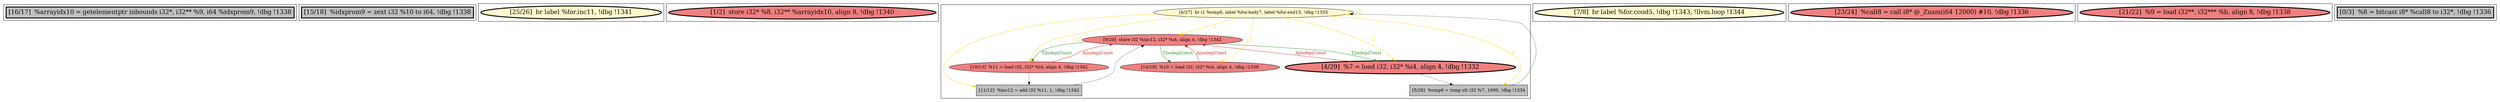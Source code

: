 
digraph G {





subgraph cluster8 {


node3936 [penwidth=3.0,fontsize=20,fillcolor=grey,label="[16/17]  %arrayidx10 = getelementptr inbounds i32*, i32** %9, i64 %idxprom9, !dbg !1338",shape=rectangle,style=filled ]



}

subgraph cluster7 {


node3935 [penwidth=3.0,fontsize=20,fillcolor=grey,label="[15/18]  %idxprom9 = zext i32 %10 to i64, !dbg !1338",shape=rectangle,style=filled ]



}

subgraph cluster6 {


node3934 [penwidth=3.0,fontsize=20,fillcolor=lemonchiffon,label="[25/26]  br label %for.inc11, !dbg !1341",shape=ellipse,style=filled ]



}

subgraph cluster0 {


node3922 [penwidth=3.0,fontsize=20,fillcolor=lightcoral,label="[1/2]  store i32* %8, i32** %arrayidx10, align 8, !dbg !1340",shape=ellipse,style=filled ]



}

subgraph cluster5 {


node3933 [fillcolor=lemonchiffon,label="[6/27]  br i1 %cmp6, label %for.body7, label %for.end13, !dbg !1335",shape=ellipse,style=filled ]
node3928 [fillcolor=lightcoral,label="[9/20]  store i32 %inc12, i32* %i4, align 4, !dbg !1342",shape=ellipse,style=filled ]
node3929 [fillcolor=lightcoral,label="[10/13]  %11 = load i32, i32* %i4, align 4, !dbg !1342",shape=ellipse,style=filled ]
node3930 [penwidth=3.0,fontsize=20,fillcolor=lightcoral,label="[4/29]  %7 = load i32, i32* %i4, align 4, !dbg !1332",shape=ellipse,style=filled ]
node3927 [fillcolor=lightcoral,label="[14/19]  %10 = load i32, i32* %i4, align 4, !dbg !1339",shape=ellipse,style=filled ]
node3931 [fillcolor=grey,label="[11/12]  %inc12 = add i32 %11, 1, !dbg !1342",shape=rectangle,style=filled ]
node3932 [fillcolor=grey,label="[5/28]  %cmp6 = icmp ult i32 %7, 1000, !dbg !1334",shape=rectangle,style=filled ]

node3929->node3931 [style=solid,color=black,label="",penwidth=0.5,fontcolor=black ]
node3928->node3927 [style=solid,color=forestgreen,label="T|indep|Const",penwidth=1.0,fontcolor=forestgreen ]
node3927->node3928 [style=solid,color=firebrick3,label="A|indep|Const",penwidth=1.0,fontcolor=firebrick3 ]
node3930->node3928 [style=solid,color=firebrick3,label="A|indep|Const",penwidth=1.0,fontcolor=firebrick3 ]
node3933->node3933 [style=solid,color=gold,label="C",penwidth=1.0,fontcolor=gold ]
node3931->node3928 [style=solid,color=black,label="",penwidth=0.5,fontcolor=black ]
node3928->node3930 [style=solid,color=forestgreen,label="T|indep|Const",penwidth=1.0,fontcolor=forestgreen ]
node3933->node3929 [style=solid,color=gold,label="C",penwidth=1.0,fontcolor=gold ]
node3929->node3928 [style=solid,color=firebrick3,label="A|indep|Const",penwidth=1.0,fontcolor=firebrick3 ]
node3933->node3927 [style=solid,color=gold,label="C",penwidth=1.0,fontcolor=gold ]
node3928->node3929 [style=solid,color=forestgreen,label="T|indep|Const",penwidth=1.0,fontcolor=forestgreen ]
node3930->node3932 [style=solid,color=black,label="",penwidth=0.5,fontcolor=black ]
node3933->node3928 [style=solid,color=gold,label="C",penwidth=1.0,fontcolor=gold ]
node3933->node3931 [style=solid,color=gold,label="C",penwidth=1.0,fontcolor=gold ]
node3932->node3933 [style=solid,color=black,label="",penwidth=0.5,fontcolor=black ]
node3933->node3932 [style=solid,color=gold,label="C",penwidth=1.0,fontcolor=gold ]
node3933->node3930 [style=solid,color=gold,label="C",penwidth=1.0,fontcolor=gold ]


}

subgraph cluster1 {


node3923 [penwidth=3.0,fontsize=20,fillcolor=lemonchiffon,label="[7/8]  br label %for.cond5, !dbg !1343, !llvm.loop !1344",shape=ellipse,style=filled ]



}

subgraph cluster2 {


node3924 [penwidth=3.0,fontsize=20,fillcolor=lightcoral,label="[23/24]  %call8 = call i8* @_Znam(i64 12000) #10, !dbg !1336",shape=ellipse,style=filled ]



}

subgraph cluster3 {


node3925 [penwidth=3.0,fontsize=20,fillcolor=lightcoral,label="[21/22]  %9 = load i32**, i32*** %b, align 8, !dbg !1338",shape=ellipse,style=filled ]



}

subgraph cluster4 {


node3926 [penwidth=3.0,fontsize=20,fillcolor=grey,label="[0/3]  %8 = bitcast i8* %call8 to i32*, !dbg !1336",shape=rectangle,style=filled ]



}

}
